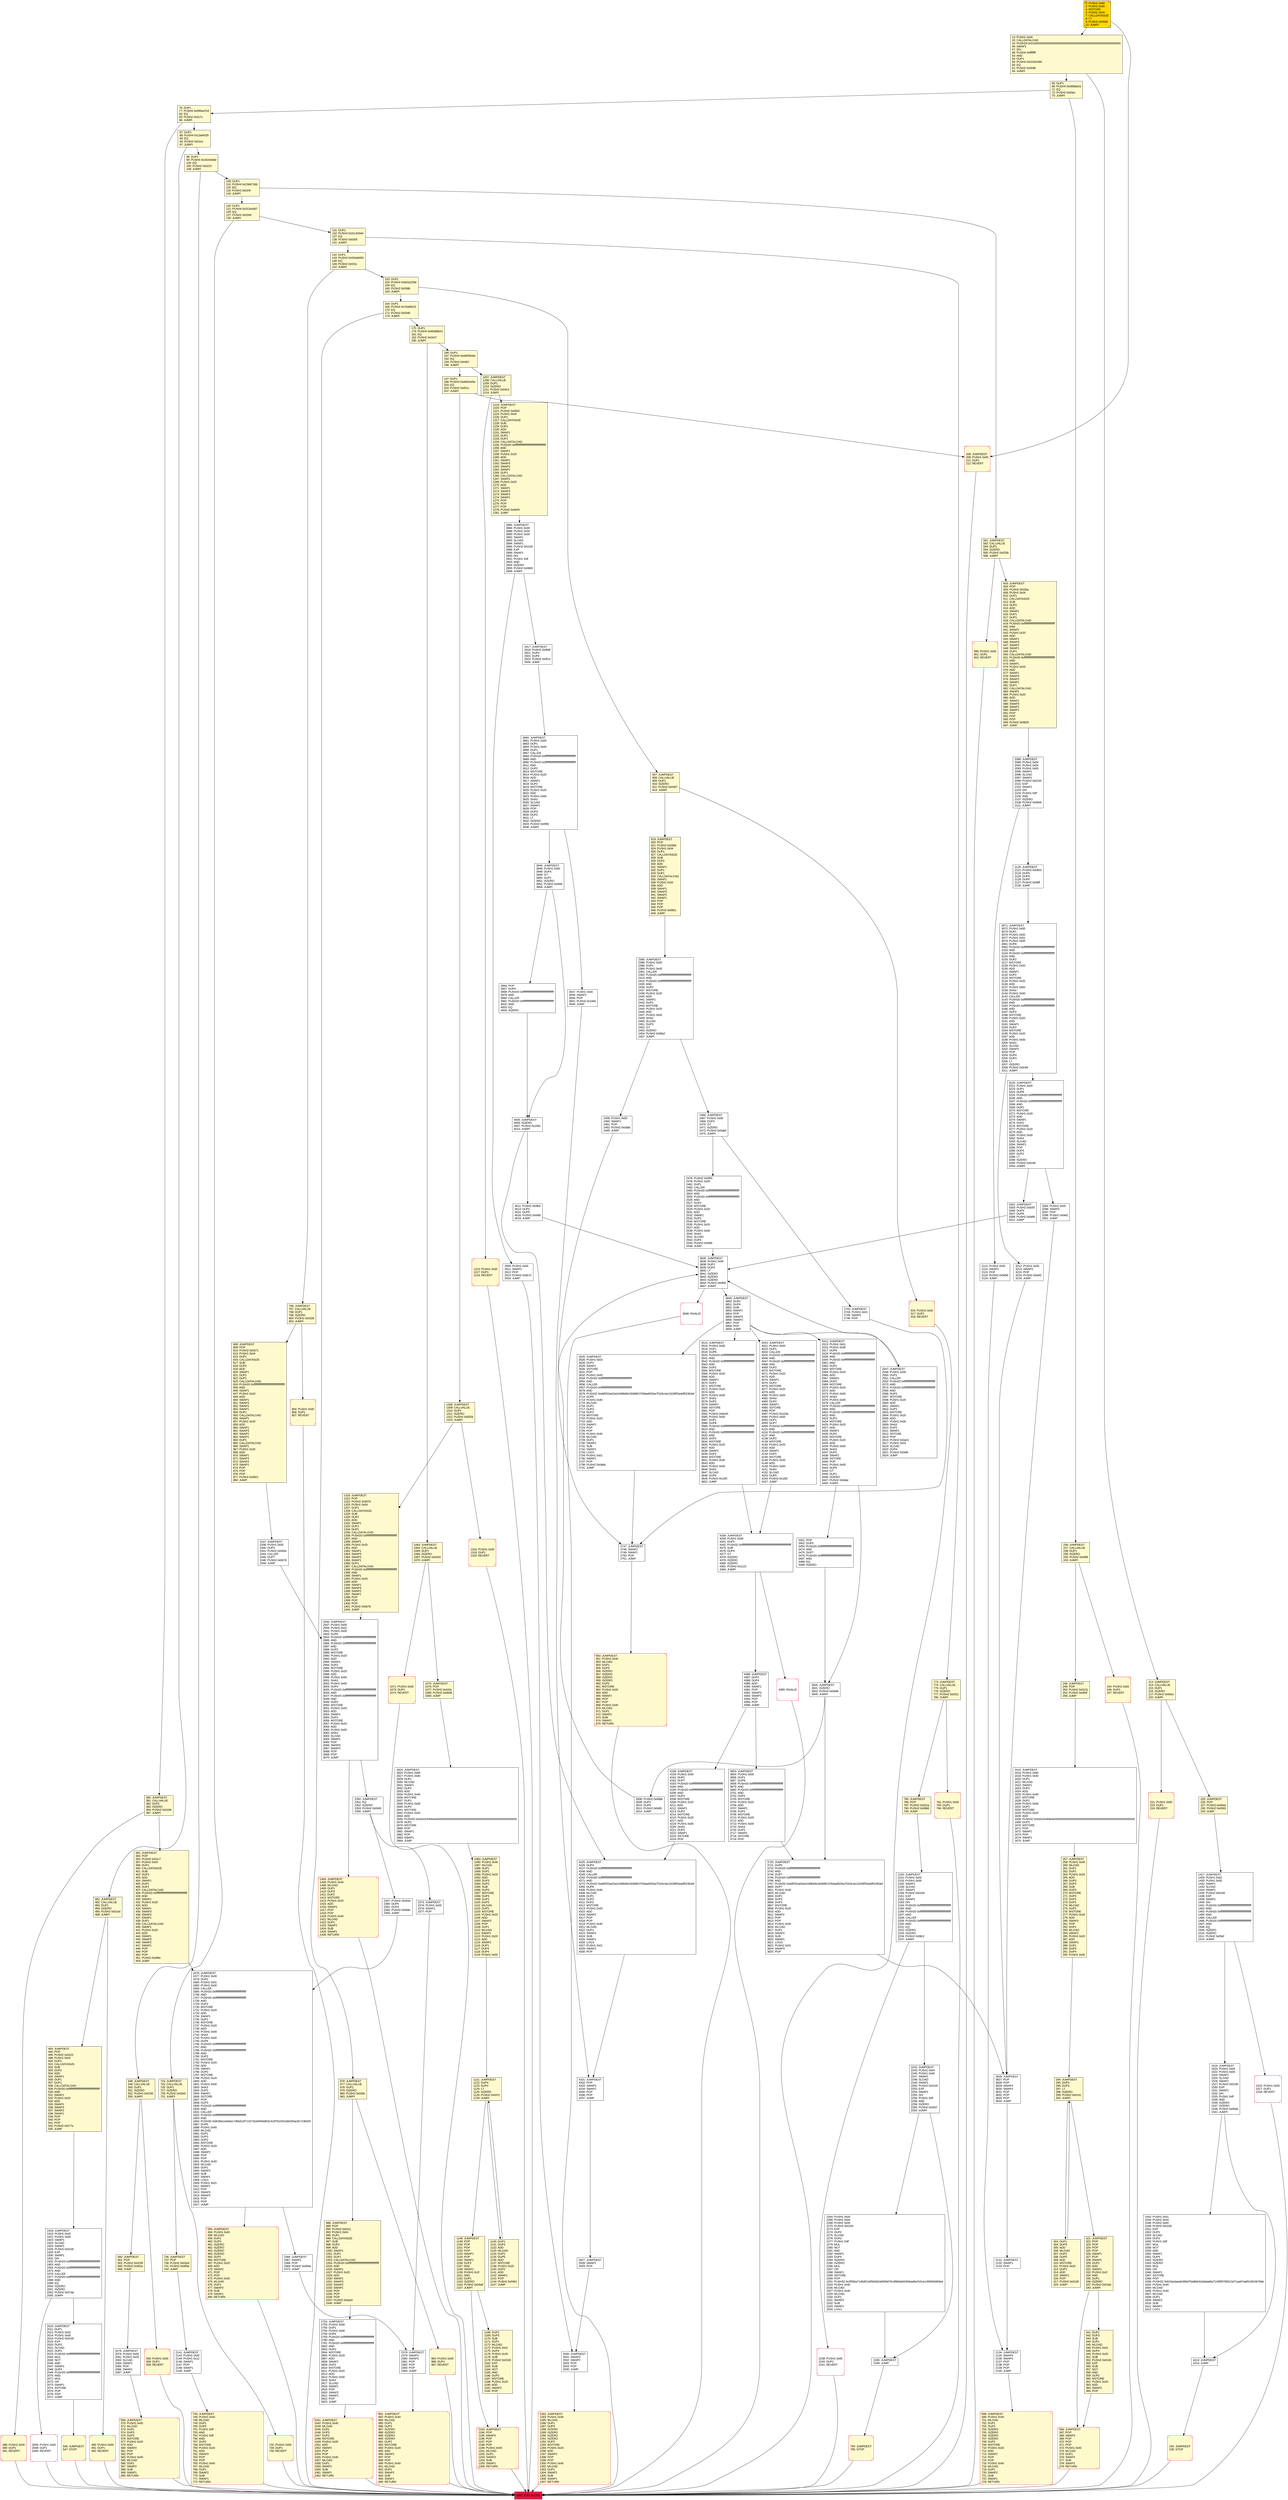digraph G {
bgcolor=transparent rankdir=UD;
node [shape=box style=filled color=black fillcolor=white fontname=arial fontcolor=black];
197 [label="197: DUP1\l198: PUSH4 0xdd62ed3e\l203: EQ\l204: PUSH2 0x051c\l207: JUMPI\l" fillcolor=lemonchiffon ];
2373 [label="2373: JUMPDEST\l2374: PUSH1 0x00\l2376: SWAP1\l2377: POP\l" ];
213 [label="213: JUMPDEST\l214: CALLVALUE\l215: DUP1\l216: ISZERO\l217: PUSH2 0x00e1\l220: JUMPI\l" fillcolor=lemonchiffon ];
1427 [label="1427: JUMPDEST\l1428: PUSH1 0x02\l1430: PUSH1 0x00\l1432: SWAP1\l1433: SLOAD\l1434: SWAP1\l1435: PUSH2 0x0100\l1438: EXP\l1439: SWAP1\l1440: DIV\l1441: PUSH20 0xffffffffffffffffffffffffffffffffffffffff\l1462: AND\l1463: PUSH20 0xffffffffffffffffffffffffffffffffffffffff\l1484: AND\l1485: CALLER\l1486: PUSH20 0xffffffffffffffffffffffffffffffffffffffff\l1507: AND\l1508: EQ\l1509: ISZERO\l1510: ISZERO\l1511: PUSH2 0x05ef\l1514: JUMPI\l" ];
3720 [label="3720: JUMPDEST\l3721: DUP5\l3722: PUSH20 0xffffffffffffffffffffffffffffffffffffffff\l3743: AND\l3744: DUP7\l3745: PUSH20 0xffffffffffffffffffffffffffffffffffffffff\l3766: AND\l3767: PUSH32 0xddf252ad1be2c89b69c2b068fc378daa952ba7f163c4a11628f55a4df523b3ef\l3800: DUP7\l3801: PUSH1 0x40\l3803: MLOAD\l3804: DUP1\l3805: DUP3\l3806: DUP2\l3807: MSTORE\l3808: PUSH1 0x20\l3810: ADD\l3811: SWAP2\l3812: POP\l3813: POP\l3814: PUSH1 0x40\l3816: MLOAD\l3817: DUP1\l3818: SWAP2\l3819: SUB\l3820: SWAP1\l3821: LOG3\l3822: PUSH1 0x01\l3824: SWAP3\l3825: POP\l" ];
142 [label="142: DUP1\l143: PUSH4 0x426a8493\l148: EQ\l149: PUSH2 0x031c\l152: JUMPI\l" fillcolor=lemonchiffon ];
2088 [label="2088: JUMPDEST\l2089: PUSH1 0x00\l2091: PUSH1 0x04\l2093: PUSH1 0x00\l2095: SWAP1\l2096: SLOAD\l2097: SWAP1\l2098: PUSH2 0x0100\l2101: EXP\l2102: SWAP1\l2103: DIV\l2104: PUSH1 0xff\l2106: AND\l2107: ISZERO\l2108: PUSH2 0x0848\l2111: JUMPI\l" ];
2742 [label="2742: JUMPDEST\l2743: PUSH1 0x01\l2745: SWAP1\l2746: POP\l" ];
2547 [label="2547: JUMPDEST\l2548: PUSH1 0x00\l2550: DUP1\l2551: CALLER\l2552: PUSH20 0xffffffffffffffffffffffffffffffffffffffff\l2573: AND\l2574: PUSH20 0xffffffffffffffffffffffffffffffffffffffff\l2595: AND\l2596: DUP2\l2597: MSTORE\l2598: PUSH1 0x20\l2600: ADD\l2601: SWAP1\l2602: DUP2\l2603: MSTORE\l2604: PUSH1 0x20\l2606: ADD\l2607: PUSH1 0x00\l2609: SHA3\l2610: DUP2\l2611: SWAP1\l2612: SSTORE\l2613: POP\l2614: PUSH2 0x0a41\l2617: PUSH1 0x03\l2619: SLOAD\l2620: DUP4\l2621: PUSH2 0x0efb\l2624: JUMP\l" ];
3451 [label="3451: POP\l3452: DUP5\l3453: PUSH20 0xffffffffffffffffffffffffffffffffffffffff\l3474: AND\l3475: DUP7\l3476: PUSH20 0xffffffffffffffffffffffffffffffffffffffff\l3497: AND\l3498: EQ\l3499: ISZERO\l" ];
3937 [label="3937: PUSH1 0x00\l3939: SWAP2\l3940: POP\l3941: PUSH2 0x10eb\l3944: JUMP\l" ];
4011 [label="4011: PUSH2 0x0fb4\l4014: DUP2\l4015: DUP5\l4016: PUSH2 0x0efb\l4019: JUMP\l" ];
3302 [label="3302: JUMPDEST\l3303: PUSH2 0x0cf0\l3306: DUP3\l3307: DUP6\l3308: PUSH2 0x0efb\l3311: JUMP\l" ];
164 [label="164: DUP1\l165: PUSH4 0x70a08231\l170: EQ\l171: PUSH2 0x03d0\l174: JUMPI\l" fillcolor=lemonchiffon ];
3212 [label="3212: PUSH1 0x00\l3214: SWAP3\l3215: POP\l3216: PUSH2 0x0ef2\l3219: JUMP\l" ];
2917 [label="2917: JUMPDEST\l2918: PUSH2 0x0b6f\l2921: DUP4\l2922: DUP4\l2923: PUSH2 0x0f14\l2926: JUMP\l" ];
303 [label="303: DUP1\l304: DUP3\l305: ADD\l306: MLOAD\l307: DUP2\l308: DUP5\l309: ADD\l310: MSTORE\l311: PUSH1 0x20\l313: DUP2\l314: ADD\l315: SWAP1\l316: POP\l317: PUSH2 0x0126\l320: JUMP\l" fillcolor=lemonchiffon ];
186 [label="186: DUP1\l187: PUSH4 0xa9059cbb\l192: EQ\l193: PUSH2 0x04b7\l196: JUMPI\l" fillcolor=lemonchiffon ];
2824 [label="2824: JUMPDEST\l2825: PUSH1 0x60\l2827: PUSH1 0x40\l2829: DUP1\l2830: MLOAD\l2831: SWAP1\l2832: DUP2\l2833: ADD\l2834: PUSH1 0x40\l2836: MSTORE\l2837: DUP1\l2838: PUSH1 0x06\l2840: DUP2\l2841: MSTORE\l2842: PUSH1 0x20\l2844: ADD\l2845: PUSH32 0x4341544f4b4e0000000000000000000000000000000000000000000000000000\l2878: DUP2\l2879: MSTORE\l2880: POP\l2881: SWAP1\l2882: POP\l2883: SWAP1\l2884: JUMP\l" ];
1215 [label="1215: PUSH1 0x00\l1217: DUP1\l1218: REVERT\l" fillcolor=lemonchiffon shape=Msquare color=crimson ];
1308 [label="1308: JUMPDEST\l1309: CALLVALUE\l1310: DUP1\l1311: ISZERO\l1312: PUSH2 0x0528\l1315: JUMPI\l" fillcolor=lemonchiffon ];
560 [label="560: JUMPDEST\l561: POP\l562: PUSH2 0x0239\l565: PUSH2 0x081e\l568: JUMP\l" fillcolor=lemonchiffon ];
2238 [label="2238: PUSH1 0x00\l2240: DUP1\l2241: REVERT\l" shape=Msquare color=crimson ];
548 [label="548: JUMPDEST\l549: CALLVALUE\l550: DUP1\l551: ISZERO\l552: PUSH2 0x0230\l555: JUMPI\l" fillcolor=lemonchiffon ];
388 [label="388: PUSH1 0x00\l390: DUP1\l391: REVERT\l" fillcolor=lemonchiffon shape=Msquare color=crimson ];
2458 [label="2458: PUSH1 0x00\l2460: SWAP1\l2461: POP\l2462: PUSH2 0x0abb\l2465: JUMP\l" ];
2335 [label="2335: JUMPDEST\l2336: JUMP\l" ];
736 [label="736: JUMPDEST\l737: POP\l738: PUSH2 0x02e9\l741: PUSH2 0x085d\l744: JUMP\l" fillcolor=lemonchiffon ];
4397 [label="4397: EXIT BLOCK\l" fillcolor=crimson ];
1121 [label="1121: JUMPDEST\l1122: DUP4\l1123: DUP2\l1124: LT\l1125: ISZERO\l1126: PUSH2 0x047c\l1129: JUMPI\l" fillcolor=lemonchiffon ];
2366 [label="2366: JUMPDEST\l2367: SWAP1\l2368: POP\l2369: PUSH2 0x094a\l2372: JUMP\l" ];
3849 [label="3849: JUMPDEST\l3850: DUP2\l3851: DUP4\l3852: SUB\l3853: SWAP1\l3854: POP\l3855: SWAP3\l3856: SWAP2\l3857: POP\l3858: POP\l3859: JUMP\l" ];
1193 [label="1193: JUMPDEST\l1194: POP\l1195: SWAP3\l1196: POP\l1197: POP\l1198: POP\l1199: PUSH1 0x40\l1201: MLOAD\l1202: DUP1\l1203: SWAP2\l1204: SUB\l1205: SWAP1\l1206: RETURN\l" fillcolor=lemonchiffon shape=Msquare color=crimson ];
915 [label="915: PUSH1 0x00\l917: DUP1\l918: REVERT\l" fillcolor=lemonchiffon shape=Msquare color=crimson ];
2466 [label="2466: JUMPDEST\l2467: PUSH1 0x00\l2469: DUP3\l2470: GT\l2471: ISZERO\l2472: PUSH2 0x0ab6\l2475: JUMPI\l" ];
481 [label="481: JUMPDEST\l482: CALLVALUE\l483: DUP1\l484: ISZERO\l485: PUSH2 0x01ed\l488: JUMPI\l" fillcolor=lemonchiffon ];
392 [label="392: JUMPDEST\l393: POP\l394: PUSH2 0x01c7\l397: PUSH1 0x04\l399: DUP1\l400: CALLDATASIZE\l401: SUB\l402: DUP2\l403: ADD\l404: SWAP1\l405: DUP1\l406: DUP1\l407: CALLDATALOAD\l408: PUSH20 0xffffffffffffffffffffffffffffffffffffffff\l429: AND\l430: SWAP1\l431: PUSH1 0x20\l433: ADD\l434: SWAP1\l435: SWAP3\l436: SWAP2\l437: SWAP1\l438: DUP1\l439: CALLDATALOAD\l440: SWAP1\l441: PUSH1 0x20\l443: ADD\l444: SWAP1\l445: SWAP3\l446: SWAP2\l447: SWAP1\l448: POP\l449: POP\l450: POP\l451: PUSH2 0x068c\l454: JUMP\l" fillcolor=lemonchiffon ];
796 [label="796: JUMPDEST\l797: CALLVALUE\l798: DUP1\l799: ISZERO\l800: PUSH2 0x0328\l803: JUMPI\l" fillcolor=lemonchiffon ];
2150 [label="2150: JUMPDEST\l2151: PUSH1 0x02\l2153: PUSH1 0x00\l2155: SWAP1\l2156: SLOAD\l2157: SWAP1\l2158: PUSH2 0x0100\l2161: EXP\l2162: SWAP1\l2163: DIV\l2164: PUSH20 0xffffffffffffffffffffffffffffffffffffffff\l2185: AND\l2186: PUSH20 0xffffffffffffffffffffffffffffffffffffffff\l2207: AND\l2208: CALLER\l2209: PUSH20 0xffffffffffffffffffffffffffffffffffffffff\l2230: AND\l2231: EQ\l2232: ISZERO\l2233: ISZERO\l2234: PUSH2 0x08c2\l2237: JUMPI\l" ];
785 [label="785: JUMPDEST\l786: POP\l787: PUSH2 0x031a\l790: PUSH2 0x0866\l793: JUMP\l" fillcolor=lemonchiffon ];
1282 [label="1282: JUMPDEST\l1283: PUSH1 0x40\l1285: MLOAD\l1286: DUP1\l1287: DUP3\l1288: ISZERO\l1289: ISZERO\l1290: ISZERO\l1291: ISZERO\l1292: DUP2\l1293: MSTORE\l1294: PUSH1 0x20\l1296: ADD\l1297: SWAP2\l1298: POP\l1299: POP\l1300: PUSH1 0x40\l1302: MLOAD\l1303: DUP1\l1304: SWAP2\l1305: SUB\l1306: SWAP1\l1307: RETURN\l" fillcolor=lemonchiffon shape=Msquare color=crimson ];
1075 [label="1075: JUMPDEST\l1076: POP\l1077: PUSH2 0x043c\l1080: PUSH2 0x0b08\l1083: JUMP\l" fillcolor=lemonchiffon ];
1130 [label="1130: DUP1\l1131: DUP3\l1132: ADD\l1133: MLOAD\l1134: DUP2\l1135: DUP5\l1136: ADD\l1137: MSTORE\l1138: PUSH1 0x20\l1140: DUP2\l1141: ADD\l1142: SWAP1\l1143: POP\l1144: PUSH2 0x0461\l1147: JUMP\l" fillcolor=lemonchiffon ];
1320 [label="1320: JUMPDEST\l1321: POP\l1322: PUSH2 0x057d\l1325: PUSH1 0x04\l1327: DUP1\l1328: CALLDATASIZE\l1329: SUB\l1330: DUP2\l1331: ADD\l1332: SWAP1\l1333: DUP1\l1334: DUP1\l1335: CALLDATALOAD\l1336: PUSH20 0xffffffffffffffffffffffffffffffffffffffff\l1357: AND\l1358: SWAP1\l1359: PUSH1 0x20\l1361: ADD\l1362: SWAP1\l1363: SWAP3\l1364: SWAP2\l1365: SWAP1\l1366: DUP1\l1367: CALLDATALOAD\l1368: PUSH20 0xffffffffffffffffffffffffffffffffffffffff\l1389: AND\l1390: SWAP1\l1391: PUSH1 0x20\l1393: ADD\l1394: SWAP1\l1395: SWAP3\l1396: SWAP2\l1397: SWAP1\l1398: POP\l1399: POP\l1400: POP\l1401: PUSH2 0x0b78\l1404: JUMP\l" fillcolor=lemonchiffon ];
2134 [label="2134: JUMPDEST\l2135: SWAP4\l2136: SWAP3\l2137: POP\l2138: POP\l2139: POP\l2140: JUMP\l" ];
3945 [label="3945: JUMPDEST\l3946: PUSH1 0x00\l3948: DUP4\l3949: GT\l3950: DUP1\l3951: ISZERO\l3952: PUSH2 0x0fa5\l3955: JUMPI\l" ];
4158 [label="4158: JUMPDEST\l4159: PUSH1 0x00\l4161: DUP1\l4162: DUP7\l4163: PUSH20 0xffffffffffffffffffffffffffffffffffffffff\l4184: AND\l4185: PUSH20 0xffffffffffffffffffffffffffffffffffffffff\l4206: AND\l4207: DUP2\l4208: MSTORE\l4209: PUSH1 0x20\l4211: ADD\l4212: SWAP1\l4213: DUP2\l4214: MSTORE\l4215: PUSH1 0x20\l4217: ADD\l4218: PUSH1 0x00\l4220: SHA3\l4221: DUP2\l4222: SWAP1\l4223: SSTORE\l4224: POP\l" ];
489 [label="489: PUSH1 0x00\l491: DUP1\l492: REVERT\l" fillcolor=lemonchiffon shape=Msquare color=crimson ];
2909 [label="2909: PUSH1 0x00\l2911: SWAP1\l2912: POP\l2913: PUSH2 0x0b72\l2916: JUMP\l" ];
1515 [label="1515: PUSH1 0x00\l1517: DUP1\l1518: REVERT\l" shape=Msquare color=crimson ];
2930 [label="2930: JUMPDEST\l2931: SWAP3\l2932: SWAP2\l2933: POP\l2934: POP\l2935: JUMP\l" ];
881 [label="881: JUMPDEST\l882: PUSH1 0x40\l884: MLOAD\l885: DUP1\l886: DUP3\l887: ISZERO\l888: ISZERO\l889: ISZERO\l890: ISZERO\l891: DUP2\l892: MSTORE\l893: PUSH1 0x20\l895: ADD\l896: SWAP2\l897: POP\l898: POP\l899: PUSH1 0x40\l901: MLOAD\l902: DUP1\l903: SWAP2\l904: SUB\l905: SWAP1\l906: RETURN\l" fillcolor=lemonchiffon shape=Msquare color=crimson ];
4386 [label="4386: JUMPDEST\l4387: DUP2\l4388: DUP4\l4389: ADD\l4390: SWAP1\l4391: POP\l4392: SWAP3\l4393: SWAP2\l4394: POP\l4395: POP\l4396: JUMP\l" ];
1148 [label="1148: JUMPDEST\l1149: POP\l1150: POP\l1151: POP\l1152: POP\l1153: SWAP1\l1154: POP\l1155: SWAP1\l1156: DUP2\l1157: ADD\l1158: SWAP1\l1159: PUSH1 0x1f\l1161: AND\l1162: DUP1\l1163: ISZERO\l1164: PUSH2 0x04a9\l1167: JUMPI\l" fillcolor=lemonchiffon ];
2752 [label="2752: JUMPDEST\l2753: PUSH1 0x00\l2755: DUP1\l2756: PUSH1 0x00\l2758: DUP4\l2759: PUSH20 0xffffffffffffffffffffffffffffffffffffffff\l2780: AND\l2781: PUSH20 0xffffffffffffffffffffffffffffffffffffffff\l2802: AND\l2803: DUP2\l2804: MSTORE\l2805: PUSH1 0x20\l2807: ADD\l2808: SWAP1\l2809: DUP2\l2810: MSTORE\l2811: PUSH1 0x20\l2813: ADD\l2814: PUSH1 0x00\l2816: SHA3\l2817: SLOAD\l2818: SWAP1\l2819: POP\l2820: SWAP2\l2821: SWAP1\l2822: POP\l2823: JUMP\l" ];
244 [label="244: PUSH1 0x00\l246: DUP1\l247: REVERT\l" fillcolor=lemonchiffon shape=Msquare color=crimson ];
2378 [label="2378: JUMPDEST\l2379: SWAP4\l2380: SWAP3\l2381: POP\l2382: POP\l2383: POP\l2384: JUMP\l" ];
1615 [label="1615: JUMPDEST\l1616: PUSH1 0x60\l1618: PUSH1 0x40\l1620: DUP1\l1621: MLOAD\l1622: SWAP1\l1623: DUP2\l1624: ADD\l1625: PUSH1 0x40\l1627: MSTORE\l1628: DUP1\l1629: PUSH1 0x06\l1631: DUP2\l1632: MSTORE\l1633: PUSH1 0x20\l1635: ADD\l1636: PUSH32 0x4341544f4b4e0000000000000000000000000000000000000000000000000000\l1669: DUP2\l1670: MSTORE\l1671: POP\l1672: SWAP1\l1673: POP\l1674: SWAP1\l1675: JUMP\l" ];
808 [label="808: JUMPDEST\l809: POP\l810: PUSH2 0x0371\l813: PUSH1 0x04\l815: DUP1\l816: CALLDATASIZE\l817: SUB\l818: DUP2\l819: ADD\l820: SWAP1\l821: DUP1\l822: DUP1\l823: CALLDATALOAD\l824: PUSH20 0xffffffffffffffffffffffffffffffffffffffff\l845: AND\l846: SWAP1\l847: PUSH1 0x20\l849: ADD\l850: SWAP1\l851: SWAP3\l852: SWAP2\l853: SWAP1\l854: DUP1\l855: CALLDATALOAD\l856: SWAP1\l857: PUSH1 0x20\l859: ADD\l860: SWAP1\l861: SWAP3\l862: SWAP2\l863: SWAP1\l864: DUP1\l865: CALLDATALOAD\l866: SWAP1\l867: PUSH1 0x20\l869: ADD\l870: SWAP1\l871: SWAP3\l872: SWAP2\l873: SWAP1\l874: POP\l875: POP\l876: POP\l877: PUSH2 0x0921\l880: JUMP\l" fillcolor=lemonchiffon ];
745 [label="745: JUMPDEST\l746: PUSH1 0x40\l748: MLOAD\l749: DUP1\l750: DUP3\l751: PUSH1 0xff\l753: AND\l754: PUSH1 0xff\l756: AND\l757: DUP2\l758: MSTORE\l759: PUSH1 0x20\l761: ADD\l762: SWAP2\l763: POP\l764: POP\l765: PUSH1 0x40\l767: MLOAD\l768: DUP1\l769: SWAP2\l770: SUB\l771: SWAP1\l772: RETURN\l" fillcolor=lemonchiffon shape=Msquare color=crimson ];
3294 [label="3294: PUSH1 0x00\l3296: SWAP3\l3297: POP\l3298: PUSH2 0x0ef2\l3301: JUMP\l" ];
76 [label="76: DUP1\l77: PUSH4 0x095ea7b3\l82: EQ\l83: PUSH2 0x017c\l86: JUMPI\l" fillcolor=lemonchiffon ];
724 [label="724: JUMPDEST\l725: CALLVALUE\l726: DUP1\l727: ISZERO\l728: PUSH2 0x02e0\l731: JUMPI\l" fillcolor=lemonchiffon ];
341 [label="341: DUP1\l342: DUP3\l343: SUB\l344: DUP1\l345: MLOAD\l346: PUSH1 0x01\l348: DUP4\l349: PUSH1 0x20\l351: SUB\l352: PUSH2 0x0100\l355: EXP\l356: SUB\l357: NOT\l358: AND\l359: DUP2\l360: MSTORE\l361: PUSH1 0x20\l363: ADD\l364: SWAP2\l365: POP\l" fillcolor=lemonchiffon ];
0 [label="0: PUSH1 0x80\l2: PUSH1 0x40\l4: MSTORE\l5: PUSH1 0x04\l7: CALLDATASIZE\l8: LT\l9: PUSH2 0x00d0\l12: JUMPI\l" fillcolor=lemonchiffon shape=Msquare fillcolor=gold ];
65 [label="65: DUP1\l66: PUSH4 0x06fdde03\l71: EQ\l72: PUSH2 0x00ec\l75: JUMPI\l" fillcolor=lemonchiffon ];
321 [label="321: JUMPDEST\l322: POP\l323: POP\l324: POP\l325: POP\l326: SWAP1\l327: POP\l328: SWAP1\l329: DUP2\l330: ADD\l331: SWAP1\l332: PUSH1 0x1f\l334: AND\l335: DUP1\l336: ISZERO\l337: PUSH2 0x016e\l340: JUMPI\l" fillcolor=lemonchiffon ];
2264 [label="2264: PUSH1 0x00\l2266: PUSH1 0x04\l2268: PUSH1 0x00\l2270: PUSH2 0x0100\l2273: EXP\l2274: DUP2\l2275: SLOAD\l2276: DUP2\l2277: PUSH1 0xff\l2279: MUL\l2280: NOT\l2281: AND\l2282: SWAP1\l2283: DUP4\l2284: ISZERO\l2285: ISZERO\l2286: MUL\l2287: OR\l2288: SWAP1\l2289: SSTORE\l2290: POP\l2291: PUSH32 0x2f05ba71d0df11bf5fa562a6569d70c4f80da84284badbe015ce1456063d0ded\l2324: PUSH1 0x40\l2326: MLOAD\l2327: PUSH1 0x40\l2329: MLOAD\l2330: DUP1\l2331: SWAP2\l2332: SUB\l2333: SWAP1\l2334: LOG1\l" ];
248 [label="248: JUMPDEST\l249: POP\l250: PUSH2 0x0101\l253: PUSH2 0x064f\l256: JUMP\l" fillcolor=lemonchiffon ];
3071 [label="3071: JUMPDEST\l3072: PUSH1 0x00\l3074: DUP1\l3075: PUSH1 0x00\l3077: PUSH1 0x01\l3079: PUSH1 0x00\l3081: DUP8\l3082: PUSH20 0xffffffffffffffffffffffffffffffffffffffff\l3103: AND\l3104: PUSH20 0xffffffffffffffffffffffffffffffffffffffff\l3125: AND\l3126: DUP2\l3127: MSTORE\l3128: PUSH1 0x20\l3130: ADD\l3131: SWAP1\l3132: DUP2\l3133: MSTORE\l3134: PUSH1 0x20\l3136: ADD\l3137: PUSH1 0x00\l3139: SHA3\l3140: PUSH1 0x00\l3142: CALLER\l3143: PUSH20 0xffffffffffffffffffffffffffffffffffffffff\l3164: AND\l3165: PUSH20 0xffffffffffffffffffffffffffffffffffffffff\l3186: AND\l3187: DUP2\l3188: MSTORE\l3189: PUSH1 0x20\l3191: ADD\l3192: SWAP1\l3193: DUP2\l3194: MSTORE\l3195: PUSH1 0x20\l3197: ADD\l3198: PUSH1 0x00\l3200: SHA3\l3201: SLOAD\l3202: SWAP2\l3203: POP\l3204: DUP4\l3205: DUP3\l3206: LT\l3207: ISZERO\l3208: PUSH2 0x0c94\l3211: JUMPI\l" ];
2006 [label="2006: PUSH1 0x00\l2008: DUP1\l2009: REVERT\l" shape=Msquare color=crimson ];
131 [label="131: DUP1\l132: PUSH4 0x31c420d4\l137: EQ\l138: PUSH2 0x0305\l141: JUMPI\l" fillcolor=lemonchiffon ];
984 [label="984: PUSH1 0x00\l986: DUP1\l987: REVERT\l" fillcolor=lemonchiffon shape=Msquare color=crimson ];
1613 [label="1613: JUMPDEST\l1614: JUMP\l" ];
2476 [label="2476: PUSH2 0x09f3\l2479: PUSH1 0x00\l2481: DUP1\l2482: CALLER\l2483: PUSH20 0xffffffffffffffffffffffffffffffffffffffff\l2504: AND\l2505: PUSH20 0xffffffffffffffffffffffffffffffffffffffff\l2526: AND\l2527: DUP2\l2528: MSTORE\l2529: PUSH1 0x20\l2531: ADD\l2532: SWAP1\l2533: DUP2\l2534: MSTORE\l2535: PUSH1 0x20\l2537: ADD\l2538: PUSH1 0x00\l2540: SHA3\l2541: SLOAD\l2542: DUP4\l2543: PUSH2 0x0efb\l2546: JUMP\l" ];
2078 [label="2078: JUMPDEST\l2079: PUSH1 0x00\l2081: PUSH1 0x03\l2083: SLOAD\l2084: SWAP1\l2085: POP\l2086: SWAP1\l2087: JUMP\l" ];
221 [label="221: PUSH1 0x00\l223: DUP1\l224: REVERT\l" fillcolor=lemonchiffon shape=Msquare color=crimson ];
732 [label="732: PUSH1 0x00\l734: DUP1\l735: REVERT\l" fillcolor=lemonchiffon shape=Msquare color=crimson ];
234 [label="234: JUMPDEST\l235: STOP\l" fillcolor=lemonchiffon shape=Msquare color=crimson ];
120 [label="120: DUP1\l121: PUSH4 0x313ce567\l126: EQ\l127: PUSH2 0x02d4\l130: JUMPI\l" fillcolor=lemonchiffon ];
804 [label="804: PUSH1 0x00\l806: DUP1\l807: REVERT\l" fillcolor=lemonchiffon shape=Msquare color=crimson ];
1316 [label="1316: PUSH1 0x00\l1318: DUP1\l1319: REVERT\l" fillcolor=lemonchiffon shape=Msquare color=crimson ];
698 [label="698: JUMPDEST\l699: PUSH1 0x40\l701: MLOAD\l702: DUP1\l703: DUP3\l704: ISZERO\l705: ISZERO\l706: ISZERO\l707: ISZERO\l708: DUP2\l709: MSTORE\l710: PUSH1 0x20\l712: ADD\l713: SWAP2\l714: POP\l715: POP\l716: PUSH1 0x40\l718: MLOAD\l719: DUP1\l720: SWAP2\l721: SUB\l722: SWAP1\l723: RETURN\l" fillcolor=lemonchiffon shape=Msquare color=crimson ];
153 [label="153: DUP1\l154: PUSH4 0x6d1b229d\l159: EQ\l160: PUSH2 0x038b\l163: JUMPI\l" fillcolor=lemonchiffon ];
569 [label="569: JUMPDEST\l570: PUSH1 0x40\l572: MLOAD\l573: DUP1\l574: DUP3\l575: DUP2\l576: MSTORE\l577: PUSH1 0x20\l579: ADD\l580: SWAP2\l581: POP\l582: POP\l583: PUSH1 0x40\l585: MLOAD\l586: DUP1\l587: SWAP2\l588: SUB\l589: SWAP1\l590: RETURN\l" fillcolor=lemonchiffon shape=Msquare color=crimson ];
950 [label="950: JUMPDEST\l951: PUSH1 0x40\l953: MLOAD\l954: DUP1\l955: DUP3\l956: ISZERO\l957: ISZERO\l958: ISZERO\l959: ISZERO\l960: DUP2\l961: MSTORE\l962: PUSH1 0x20\l964: ADD\l965: SWAP2\l966: POP\l967: POP\l968: PUSH1 0x40\l970: MLOAD\l971: DUP1\l972: SWAP2\l973: SUB\l974: SWAP1\l975: RETURN\l" fillcolor=lemonchiffon shape=Msquare color=crimson ];
1084 [label="1084: JUMPDEST\l1085: PUSH1 0x40\l1087: MLOAD\l1088: DUP1\l1089: DUP1\l1090: PUSH1 0x20\l1092: ADD\l1093: DUP3\l1094: DUP2\l1095: SUB\l1096: DUP3\l1097: MSTORE\l1098: DUP4\l1099: DUP2\l1100: DUP2\l1101: MLOAD\l1102: DUP2\l1103: MSTORE\l1104: PUSH1 0x20\l1106: ADD\l1107: SWAP2\l1108: POP\l1109: DUP1\l1110: MLOAD\l1111: SWAP1\l1112: PUSH1 0x20\l1114: ADD\l1115: SWAP1\l1116: DUP1\l1117: DUP4\l1118: DUP4\l1119: PUSH1 0x00\l" fillcolor=lemonchiffon ];
556 [label="556: PUSH1 0x00\l558: DUP1\l559: REVERT\l" fillcolor=lemonchiffon shape=Msquare color=crimson ];
794 [label="794: JUMPDEST\l795: STOP\l" fillcolor=lemonchiffon shape=Msquare color=crimson ];
1071 [label="1071: PUSH1 0x00\l1073: DUP1\l1074: REVERT\l" fillcolor=lemonchiffon shape=Msquare color=crimson ];
2337 [label="2337: JUMPDEST\l2338: PUSH1 0x00\l2340: DUP3\l2341: PUSH2 0x092e\l2344: CALLER\l2345: DUP7\l2346: PUSH2 0x0b78\l2349: JUMP\l" ];
2885 [label="2885: JUMPDEST\l2886: PUSH1 0x00\l2888: PUSH1 0x04\l2890: PUSH1 0x00\l2892: SWAP1\l2893: SLOAD\l2894: SWAP1\l2895: PUSH2 0x0100\l2898: EXP\l2899: SWAP1\l2900: DIV\l2901: PUSH1 0xff\l2903: AND\l2904: ISZERO\l2905: PUSH2 0x0b65\l2908: JUMPI\l" ];
1207 [label="1207: JUMPDEST\l1208: CALLVALUE\l1209: DUP1\l1210: ISZERO\l1211: PUSH2 0x04c3\l1214: JUMPI\l" fillcolor=lemonchiffon ];
236 [label="236: JUMPDEST\l237: CALLVALUE\l238: DUP1\l239: ISZERO\l240: PUSH2 0x00f8\l243: JUMPI\l" fillcolor=lemonchiffon ];
109 [label="109: DUP1\l110: PUSH4 0x23b872dd\l115: EQ\l116: PUSH2 0x024f\l119: JUMPI\l" fillcolor=lemonchiffon ];
2242 [label="2242: JUMPDEST\l2243: PUSH1 0x04\l2245: PUSH1 0x00\l2247: SWAP1\l2248: SLOAD\l2249: SWAP1\l2250: PUSH2 0x0100\l2253: EXP\l2254: SWAP1\l2255: DIV\l2256: PUSH1 0xff\l2258: AND\l2259: ISZERO\l2260: PUSH2 0x091f\l2263: JUMPI\l" ];
773 [label="773: JUMPDEST\l774: CALLVALUE\l775: DUP1\l776: ISZERO\l777: PUSH2 0x0311\l780: JUMPI\l" fillcolor=lemonchiffon ];
907 [label="907: JUMPDEST\l908: CALLVALUE\l909: DUP1\l910: ISZERO\l911: PUSH2 0x0397\l914: JUMPI\l" fillcolor=lemonchiffon ];
988 [label="988: JUMPDEST\l989: POP\l990: PUSH2 0x0411\l993: PUSH1 0x04\l995: DUP1\l996: CALLDATASIZE\l997: SUB\l998: DUP2\l999: ADD\l1000: SWAP1\l1001: DUP1\l1002: DUP1\l1003: CALLDATALOAD\l1004: PUSH20 0xffffffffffffffffffffffffffffffffffffffff\l1025: AND\l1026: SWAP1\l1027: PUSH1 0x20\l1029: ADD\l1030: SWAP1\l1031: SWAP3\l1032: SWAP2\l1033: SWAP1\l1034: POP\l1035: POP\l1036: POP\l1037: PUSH2 0x0ac0\l1040: JUMP\l" fillcolor=lemonchiffon ];
1168 [label="1168: DUP1\l1169: DUP3\l1170: SUB\l1171: DUP1\l1172: MLOAD\l1173: PUSH1 0x01\l1175: DUP4\l1176: PUSH1 0x20\l1178: SUB\l1179: PUSH2 0x0100\l1182: EXP\l1183: SUB\l1184: NOT\l1185: AND\l1186: DUP2\l1187: MSTORE\l1188: PUSH1 0x20\l1190: ADD\l1191: SWAP2\l1192: POP\l" fillcolor=lemonchiffon ];
2131 [label="2131: JUMPDEST\l2132: SWAP1\l2133: POP\l" ];
2141 [label="2141: JUMPDEST\l2142: PUSH1 0x00\l2144: PUSH1 0x12\l2146: SWAP1\l2147: POP\l2148: SWAP1\l2149: JUMP\l" ];
4385 [label="4385: INVALID\l" shape=Msquare color=crimson ];
2010 [label="2010: JUMPDEST\l2011: DUP1\l2012: PUSH1 0x02\l2014: PUSH1 0x00\l2016: PUSH2 0x0100\l2019: EXP\l2020: DUP2\l2021: SLOAD\l2022: DUP2\l2023: PUSH20 0xffffffffffffffffffffffffffffffffffffffff\l2044: MUL\l2045: NOT\l2046: AND\l2047: SWAP1\l2048: DUP4\l2049: PUSH20 0xffffffffffffffffffffffffffffffffffffffff\l2070: AND\l2071: MUL\l2072: OR\l2073: SWAP1\l2074: SSTORE\l2075: POP\l2076: POP\l2077: JUMP\l" ];
3500 [label="3500: JUMPDEST\l3501: ISZERO\l3502: PUSH2 0x0e88\l3505: JUMPI\l" ];
1918 [label="1918: JUMPDEST\l1919: PUSH1 0x02\l1921: PUSH1 0x00\l1923: SWAP1\l1924: SLOAD\l1925: SWAP1\l1926: PUSH2 0x0100\l1929: EXP\l1930: SWAP1\l1931: DIV\l1932: PUSH20 0xffffffffffffffffffffffffffffffffffffffff\l1953: AND\l1954: PUSH20 0xffffffffffffffffffffffffffffffffffffffff\l1975: AND\l1976: CALLER\l1977: PUSH20 0xffffffffffffffffffffffffffffffffffffffff\l1998: AND\l1999: EQ\l2000: ISZERO\l2001: ISZERO\l2002: PUSH2 0x07da\l2005: JUMPI\l" ];
2927 [label="2927: JUMPDEST\l2928: SWAP1\l2929: POP\l" ];
603 [label="603: JUMPDEST\l604: POP\l605: PUSH2 0x02ba\l608: PUSH1 0x04\l610: DUP1\l611: CALLDATASIZE\l612: SUB\l613: DUP2\l614: ADD\l615: SWAP1\l616: DUP1\l617: DUP1\l618: CALLDATALOAD\l619: PUSH20 0xffffffffffffffffffffffffffffffffffffffff\l640: AND\l641: SWAP1\l642: PUSH1 0x20\l644: ADD\l645: SWAP1\l646: SWAP3\l647: SWAP2\l648: SWAP1\l649: DUP1\l650: CALLDATALOAD\l651: PUSH20 0xffffffffffffffffffffffffffffffffffffffff\l672: AND\l673: SWAP1\l674: PUSH1 0x20\l676: ADD\l677: SWAP1\l678: SWAP3\l679: SWAP2\l680: SWAP1\l681: DUP1\l682: CALLDATALOAD\l683: SWAP1\l684: PUSH1 0x20\l686: ADD\l687: SWAP1\l688: SWAP3\l689: SWAP2\l690: SWAP1\l691: POP\l692: POP\l693: POP\l694: PUSH2 0x0828\l697: JUMP\l" fillcolor=lemonchiffon ];
1041 [label="1041: JUMPDEST\l1042: PUSH1 0x40\l1044: MLOAD\l1045: DUP1\l1046: DUP3\l1047: DUP2\l1048: MSTORE\l1049: PUSH1 0x20\l1051: ADD\l1052: SWAP2\l1053: POP\l1054: POP\l1055: PUSH1 0x40\l1057: MLOAD\l1058: DUP1\l1059: SWAP2\l1060: SUB\l1061: SWAP1\l1062: RETURN\l" fillcolor=lemonchiffon shape=Msquare color=crimson ];
294 [label="294: JUMPDEST\l295: DUP4\l296: DUP2\l297: LT\l298: ISZERO\l299: PUSH2 0x0141\l302: JUMPI\l" fillcolor=lemonchiffon ];
13 [label="13: PUSH1 0x00\l15: CALLDATALOAD\l16: PUSH29 0x0100000000000000000000000000000000000000000000000000000000\l46: SWAP1\l47: DIV\l48: PUSH4 0xffffffff\l53: AND\l54: DUP1\l55: PUSH4 0x01502460\l60: EQ\l61: PUSH2 0x00d5\l64: JUMPI\l" fillcolor=lemonchiffon ];
4225 [label="4225: JUMPDEST\l4226: DUP4\l4227: PUSH20 0xffffffffffffffffffffffffffffffffffffffff\l4248: AND\l4249: CALLER\l4250: PUSH20 0xffffffffffffffffffffffffffffffffffffffff\l4271: AND\l4272: PUSH32 0xddf252ad1be2c89b69c2b068fc378daa952ba7f163c4a11628f55a4df523b3ef\l4305: DUP6\l4306: PUSH1 0x40\l4308: MLOAD\l4309: DUP1\l4310: DUP3\l4311: DUP2\l4312: MSTORE\l4313: PUSH1 0x20\l4315: ADD\l4316: SWAP2\l4317: POP\l4318: POP\l4319: PUSH1 0x40\l4321: MLOAD\l4322: DUP1\l4323: SWAP2\l4324: SUB\l4325: SWAP1\l4326: LOG3\l4327: PUSH1 0x01\l4329: SWAP2\l4330: POP\l" ];
781 [label="781: PUSH1 0x00\l783: DUP1\l784: REVERT\l" fillcolor=lemonchiffon shape=Msquare color=crimson ];
493 [label="493: JUMPDEST\l494: POP\l495: PUSH2 0x0222\l498: PUSH1 0x04\l500: DUP1\l501: CALLDATASIZE\l502: SUB\l503: DUP2\l504: ADD\l505: SWAP1\l506: DUP1\l507: DUP1\l508: CALLDATALOAD\l509: PUSH20 0xffffffffffffffffffffffffffffffffffffffff\l530: AND\l531: SWAP1\l532: PUSH1 0x20\l534: ADD\l535: SWAP1\l536: SWAP3\l537: SWAP2\l538: SWAP1\l539: POP\l540: POP\l541: POP\l542: PUSH2 0x077e\l545: JUMP\l" fillcolor=lemonchiffon ];
591 [label="591: JUMPDEST\l592: CALLVALUE\l593: DUP1\l594: ISZERO\l595: PUSH2 0x025b\l598: JUMPI\l" fillcolor=lemonchiffon ];
257 [label="257: JUMPDEST\l258: PUSH1 0x40\l260: MLOAD\l261: DUP1\l262: DUP1\l263: PUSH1 0x20\l265: ADD\l266: DUP3\l267: DUP2\l268: SUB\l269: DUP3\l270: MSTORE\l271: DUP4\l272: DUP2\l273: DUP2\l274: MLOAD\l275: DUP2\l276: MSTORE\l277: PUSH1 0x20\l279: ADD\l280: SWAP2\l281: POP\l282: DUP1\l283: MLOAD\l284: SWAP1\l285: PUSH1 0x20\l287: ADD\l288: SWAP1\l289: DUP1\l290: DUP4\l291: DUP4\l292: PUSH1 0x00\l" fillcolor=lemonchiffon ];
546 [label="546: JUMPDEST\l547: STOP\l" fillcolor=lemonchiffon shape=Msquare color=crimson ];
3848 [label="3848: INVALID\l" shape=Msquare color=crimson ];
3515 [label="3515: JUMPDEST\l3516: PUSH1 0x00\l3518: DUP1\l3519: DUP9\l3520: PUSH20 0xffffffffffffffffffffffffffffffffffffffff\l3541: AND\l3542: PUSH20 0xffffffffffffffffffffffffffffffffffffffff\l3563: AND\l3564: DUP2\l3565: MSTORE\l3566: PUSH1 0x20\l3568: ADD\l3569: SWAP1\l3570: DUP2\l3571: MSTORE\l3572: PUSH1 0x20\l3574: ADD\l3575: PUSH1 0x00\l3577: SHA3\l3578: DUP2\l3579: SWAP1\l3580: SSTORE\l3581: POP\l3582: PUSH2 0x0e45\l3585: PUSH1 0x00\l3587: DUP1\l3588: DUP8\l3589: PUSH20 0xffffffffffffffffffffffffffffffffffffffff\l3610: AND\l3611: PUSH20 0xffffffffffffffffffffffffffffffffffffffff\l3632: AND\l3633: DUP2\l3634: MSTORE\l3635: PUSH1 0x20\l3637: ADD\l3638: SWAP1\l3639: DUP2\l3640: MSTORE\l3641: PUSH1 0x20\l3643: ADD\l3644: PUSH1 0x00\l3646: SHA3\l3647: SLOAD\l3648: DUP6\l3649: PUSH2 0x10f2\l3652: JUMP\l" ];
4020 [label="4020: JUMPDEST\l4021: PUSH1 0x00\l4023: DUP1\l4024: CALLER\l4025: PUSH20 0xffffffffffffffffffffffffffffffffffffffff\l4046: AND\l4047: PUSH20 0xffffffffffffffffffffffffffffffffffffffff\l4068: AND\l4069: DUP2\l4070: MSTORE\l4071: PUSH1 0x20\l4073: ADD\l4074: SWAP1\l4075: DUP2\l4076: MSTORE\l4077: PUSH1 0x20\l4079: ADD\l4080: PUSH1 0x00\l4082: SHA3\l4083: DUP2\l4084: SWAP1\l4085: SSTORE\l4086: POP\l4087: PUSH2 0x103e\l4090: PUSH1 0x00\l4092: DUP1\l4093: DUP7\l4094: PUSH20 0xffffffffffffffffffffffffffffffffffffffff\l4115: AND\l4116: PUSH20 0xffffffffffffffffffffffffffffffffffffffff\l4137: AND\l4138: DUP2\l4139: MSTORE\l4140: PUSH1 0x20\l4142: ADD\l4143: SWAP1\l4144: DUP2\l4145: MSTORE\l4146: PUSH1 0x20\l4148: ADD\l4149: PUSH1 0x00\l4151: SHA3\l4152: SLOAD\l4153: DUP5\l4154: PUSH2 0x10f2\l4157: JUMP\l" ];
3506 [label="3506: PUSH2 0x0dbb\l3509: DUP2\l3510: DUP6\l3511: PUSH2 0x0efb\l3514: JUMP\l" ];
3826 [label="3826: JUMPDEST\l3827: POP\l3828: POP\l3829: SWAP4\l3830: SWAP3\l3831: POP\l3832: POP\l3833: POP\l3834: JUMP\l" ];
2357 [label="2357: PUSH2 0x093e\l2360: DUP5\l2361: DUP4\l2362: PUSH2 0x068c\l2365: JUMP\l" ];
3653 [label="3653: JUMPDEST\l3654: PUSH1 0x00\l3656: DUP1\l3657: DUP8\l3658: PUSH20 0xffffffffffffffffffffffffffffffffffffffff\l3679: AND\l3680: PUSH20 0xffffffffffffffffffffffffffffffffffffffff\l3701: AND\l3702: DUP2\l3703: MSTORE\l3704: PUSH1 0x20\l3706: ADD\l3707: SWAP1\l3708: DUP2\l3709: MSTORE\l3710: PUSH1 0x20\l3712: ADD\l3713: PUSH1 0x00\l3715: SHA3\l3716: DUP2\l3717: SWAP1\l3718: SSTORE\l3719: POP\l" ];
1519 [label="1519: JUMPDEST\l1520: PUSH1 0x04\l1522: PUSH1 0x00\l1524: SWAP1\l1525: SLOAD\l1526: SWAP1\l1527: PUSH2 0x0100\l1530: EXP\l1531: SWAP1\l1532: DIV\l1533: PUSH1 0xff\l1535: AND\l1536: ISZERO\l1537: ISZERO\l1538: PUSH2 0x064d\l1541: JUMPI\l" ];
98 [label="98: DUP1\l99: PUSH4 0x18160ddd\l104: EQ\l105: PUSH2 0x0224\l108: JUMPI\l" fillcolor=lemonchiffon ];
3860 [label="3860: JUMPDEST\l3861: PUSH1 0x00\l3863: DUP1\l3864: PUSH1 0x00\l3866: DUP1\l3867: CALLER\l3868: PUSH20 0xffffffffffffffffffffffffffffffffffffffff\l3889: AND\l3890: PUSH20 0xffffffffffffffffffffffffffffffffffffffff\l3911: AND\l3912: DUP2\l3913: MSTORE\l3914: PUSH1 0x20\l3916: ADD\l3917: SWAP1\l3918: DUP2\l3919: MSTORE\l3920: PUSH1 0x20\l3922: ADD\l3923: PUSH1 0x00\l3925: SHA3\l3926: SLOAD\l3927: SWAP1\l3928: POP\l3929: DUP3\l3930: DUP2\l3931: LT\l3932: ISZERO\l3933: PUSH2 0x0f69\l3936: JUMPI\l" ];
4331 [label="4331: JUMPDEST\l4332: POP\l4333: SWAP3\l4334: SWAP2\l4335: POP\l4336: POP\l4337: JUMP\l" ];
1405 [label="1405: JUMPDEST\l1406: PUSH1 0x40\l1408: MLOAD\l1409: DUP1\l1410: DUP3\l1411: DUP2\l1412: MSTORE\l1413: PUSH1 0x20\l1415: ADD\l1416: SWAP2\l1417: POP\l1418: POP\l1419: PUSH1 0x40\l1421: MLOAD\l1422: DUP1\l1423: SWAP2\l1424: SUB\l1425: SWAP1\l1426: RETURN\l" fillcolor=lemonchiffon shape=Msquare color=crimson ];
1063 [label="1063: JUMPDEST\l1064: CALLVALUE\l1065: DUP1\l1066: ISZERO\l1067: PUSH2 0x0433\l1070: JUMPI\l" fillcolor=lemonchiffon ];
208 [label="208: JUMPDEST\l209: PUSH1 0x00\l211: DUP1\l212: REVERT\l" fillcolor=lemonchiffon shape=Msquare color=crimson ];
976 [label="976: JUMPDEST\l977: CALLVALUE\l978: DUP1\l979: ISZERO\l980: PUSH2 0x03dc\l983: JUMPI\l" fillcolor=lemonchiffon ];
2625 [label="2625: JUMPDEST\l2626: PUSH1 0x03\l2628: DUP2\l2629: SWAP1\l2630: SSTORE\l2631: POP\l2632: PUSH1 0x00\l2634: PUSH20 0xffffffffffffffffffffffffffffffffffffffff\l2655: AND\l2656: CALLER\l2657: PUSH20 0xffffffffffffffffffffffffffffffffffffffff\l2678: AND\l2679: PUSH32 0xddf252ad1be2c89b69c2b068fc378daa952ba7f163c4a11628f55a4df523b3ef\l2712: DUP5\l2713: PUSH1 0x40\l2715: MLOAD\l2716: DUP1\l2717: DUP3\l2718: DUP2\l2719: MSTORE\l2720: PUSH1 0x20\l2722: ADD\l2723: SWAP2\l2724: POP\l2725: POP\l2726: PUSH1 0x40\l2728: MLOAD\l2729: DUP1\l2730: SWAP2\l2731: SUB\l2732: SWAP1\l2733: LOG3\l2734: PUSH1 0x01\l2736: SWAP1\l2737: POP\l2738: PUSH2 0x0abb\l2741: JUMP\l" ];
2120 [label="2120: JUMPDEST\l2121: PUSH2 0x0853\l2124: DUP5\l2125: DUP5\l2126: DUP5\l2127: PUSH2 0x0bff\l2130: JUMP\l" ];
3835 [label="3835: JUMPDEST\l3836: PUSH1 0x00\l3838: DUP2\l3839: DUP4\l3840: LT\l3841: ISZERO\l3842: ISZERO\l3843: ISZERO\l3844: PUSH2 0x0f09\l3847: JUMPI\l" ];
225 [label="225: JUMPDEST\l226: POP\l227: PUSH2 0x00ea\l230: PUSH2 0x0593\l233: JUMP\l" fillcolor=lemonchiffon ];
2112 [label="2112: PUSH1 0x00\l2114: SWAP1\l2115: POP\l2116: PUSH2 0x0856\l2119: JUMP\l" ];
3312 [label="3312: JUMPDEST\l3313: PUSH1 0x01\l3315: PUSH1 0x00\l3317: DUP9\l3318: PUSH20 0xffffffffffffffffffffffffffffffffffffffff\l3339: AND\l3340: PUSH20 0xffffffffffffffffffffffffffffffffffffffff\l3361: AND\l3362: DUP2\l3363: MSTORE\l3364: PUSH1 0x20\l3366: ADD\l3367: SWAP1\l3368: DUP2\l3369: MSTORE\l3370: PUSH1 0x20\l3372: ADD\l3373: PUSH1 0x00\l3375: SHA3\l3376: PUSH1 0x00\l3378: CALLER\l3379: PUSH20 0xffffffffffffffffffffffffffffffffffffffff\l3400: AND\l3401: PUSH20 0xffffffffffffffffffffffffffffffffffffffff\l3422: AND\l3423: DUP2\l3424: MSTORE\l3425: PUSH1 0x20\l3427: ADD\l3428: SWAP1\l3429: DUP2\l3430: MSTORE\l3431: PUSH1 0x20\l3433: ADD\l3434: PUSH1 0x00\l3436: SHA3\l3437: DUP2\l3438: SWAP1\l3439: SSTORE\l3440: POP\l3441: PUSH1 0x00\l3443: DUP5\l3444: GT\l3445: DUP1\l3446: ISZERO\l3447: PUSH2 0x0dac\l3450: JUMPI\l" ];
2747 [label="2747: JUMPDEST\l2748: SWAP2\l2749: SWAP1\l2750: POP\l2751: JUMP\l" ];
4338 [label="4338: JUMPDEST\l4339: PUSH1 0x00\l4341: DUP2\l4342: PUSH32 0xffffffffffffffffffffffffffffffffffffffffffffffffffffffffffffffff\l4375: SUB\l4376: DUP4\l4377: GT\l4378: ISZERO\l4379: ISZERO\l4380: ISZERO\l4381: PUSH2 0x1122\l4384: JUMPI\l" ];
2350 [label="2350: JUMPDEST\l2351: EQ\l2352: ISZERO\l2353: PUSH2 0x0945\l2356: JUMPI\l" ];
380 [label="380: JUMPDEST\l381: CALLVALUE\l382: DUP1\l383: ISZERO\l384: PUSH2 0x0188\l387: JUMPI\l" fillcolor=lemonchiffon ];
1676 [label="1676: JUMPDEST\l1677: PUSH1 0x00\l1679: DUP2\l1680: PUSH1 0x01\l1682: PUSH1 0x00\l1684: CALLER\l1685: PUSH20 0xffffffffffffffffffffffffffffffffffffffff\l1706: AND\l1707: PUSH20 0xffffffffffffffffffffffffffffffffffffffff\l1728: AND\l1729: DUP2\l1730: MSTORE\l1731: PUSH1 0x20\l1733: ADD\l1734: SWAP1\l1735: DUP2\l1736: MSTORE\l1737: PUSH1 0x20\l1739: ADD\l1740: PUSH1 0x00\l1742: SHA3\l1743: PUSH1 0x00\l1745: DUP6\l1746: PUSH20 0xffffffffffffffffffffffffffffffffffffffff\l1767: AND\l1768: PUSH20 0xffffffffffffffffffffffffffffffffffffffff\l1789: AND\l1790: DUP2\l1791: MSTORE\l1792: PUSH1 0x20\l1794: ADD\l1795: SWAP1\l1796: DUP2\l1797: MSTORE\l1798: PUSH1 0x20\l1800: ADD\l1801: PUSH1 0x00\l1803: SHA3\l1804: DUP2\l1805: SWAP1\l1806: SSTORE\l1807: POP\l1808: DUP3\l1809: PUSH20 0xffffffffffffffffffffffffffffffffffffffff\l1830: AND\l1831: CALLER\l1832: PUSH20 0xffffffffffffffffffffffffffffffffffffffff\l1853: AND\l1854: PUSH32 0x8c5be1e5ebec7d5bd14f71427d1e84f3dd0314c0f7b2291e5b200ac8c7c3b925\l1887: DUP5\l1888: PUSH1 0x40\l1890: MLOAD\l1891: DUP1\l1892: DUP3\l1893: DUP2\l1894: MSTORE\l1895: PUSH1 0x20\l1897: ADD\l1898: SWAP2\l1899: POP\l1900: POP\l1901: PUSH1 0x40\l1903: MLOAD\l1904: DUP1\l1905: SWAP2\l1906: SUB\l1907: SWAP1\l1908: LOG3\l1909: PUSH1 0x01\l1911: SWAP1\l1912: POP\l1913: SWAP3\l1914: SWAP2\l1915: POP\l1916: POP\l1917: JUMP\l" ];
3956 [label="3956: POP\l3957: DUP4\l3958: PUSH20 0xffffffffffffffffffffffffffffffffffffffff\l3979: AND\l3980: CALLER\l3981: PUSH20 0xffffffffffffffffffffffffffffffffffffffff\l4002: AND\l4003: EQ\l4004: ISZERO\l" ];
87 [label="87: DUP1\l88: PUSH4 0x13af4035\l93: EQ\l94: PUSH2 0x01e1\l97: JUMPI\l" fillcolor=lemonchiffon ];
1219 [label="1219: JUMPDEST\l1220: POP\l1221: PUSH2 0x0502\l1224: PUSH1 0x04\l1226: DUP1\l1227: CALLDATASIZE\l1228: SUB\l1229: DUP2\l1230: ADD\l1231: SWAP1\l1232: DUP1\l1233: DUP1\l1234: CALLDATALOAD\l1235: PUSH20 0xffffffffffffffffffffffffffffffffffffffff\l1256: AND\l1257: SWAP1\l1258: PUSH1 0x20\l1260: ADD\l1261: SWAP1\l1262: SWAP3\l1263: SWAP2\l1264: SWAP1\l1265: DUP1\l1266: CALLDATALOAD\l1267: SWAP1\l1268: PUSH1 0x20\l1270: ADD\l1271: SWAP1\l1272: SWAP3\l1273: SWAP2\l1274: SWAP1\l1275: POP\l1276: POP\l1277: POP\l1278: PUSH2 0x0b45\l1281: JUMP\l" fillcolor=lemonchiffon ];
3220 [label="3220: JUMPDEST\l3221: PUSH1 0x00\l3223: DUP1\l3224: DUP8\l3225: PUSH20 0xffffffffffffffffffffffffffffffffffffffff\l3246: AND\l3247: PUSH20 0xffffffffffffffffffffffffffffffffffffffff\l3268: AND\l3269: DUP2\l3270: MSTORE\l3271: PUSH1 0x20\l3273: ADD\l3274: SWAP1\l3275: DUP2\l3276: MSTORE\l3277: PUSH1 0x20\l3279: ADD\l3280: PUSH1 0x00\l3282: SHA3\l3283: SLOAD\l3284: SWAP1\l3285: POP\l3286: DUP4\l3287: DUP2\l3288: LT\l3289: ISZERO\l3290: PUSH2 0x0ce6\l3293: JUMPI\l" ];
366 [label="366: JUMPDEST\l367: POP\l368: SWAP3\l369: POP\l370: POP\l371: POP\l372: PUSH1 0x40\l374: MLOAD\l375: DUP1\l376: SWAP2\l377: SUB\l378: SWAP1\l379: RETURN\l" fillcolor=lemonchiffon shape=Msquare color=crimson ];
599 [label="599: PUSH1 0x00\l601: DUP1\l602: REVERT\l" fillcolor=lemonchiffon shape=Msquare color=crimson ];
175 [label="175: DUP1\l176: PUSH4 0x95d89b41\l181: EQ\l182: PUSH2 0x0427\l185: JUMPI\l" fillcolor=lemonchiffon ];
1542 [label="1542: PUSH1 0x01\l1544: PUSH1 0x04\l1546: PUSH1 0x00\l1548: PUSH2 0x0100\l1551: EXP\l1552: DUP2\l1553: SLOAD\l1554: DUP2\l1555: PUSH1 0xff\l1557: MUL\l1558: NOT\l1559: AND\l1560: SWAP1\l1561: DUP4\l1562: ISZERO\l1563: ISZERO\l1564: MUL\l1565: OR\l1566: SWAP1\l1567: SSTORE\l1568: POP\l1569: PUSH32 0x615acbaede366d76a8b8cb2a9ada6a71495f0786513d71aa97aaf0c3910b78de\l1602: PUSH1 0x40\l1604: MLOAD\l1605: PUSH1 0x40\l1607: MLOAD\l1608: DUP1\l1609: SWAP2\l1610: SUB\l1611: SWAP1\l1612: LOG1\l" ];
4005 [label="4005: JUMPDEST\l4006: ISZERO\l4007: PUSH2 0x1081\l4010: JUMPI\l" ];
455 [label="455: JUMPDEST\l456: PUSH1 0x40\l458: MLOAD\l459: DUP1\l460: DUP3\l461: ISZERO\l462: ISZERO\l463: ISZERO\l464: ISZERO\l465: DUP2\l466: MSTORE\l467: PUSH1 0x20\l469: ADD\l470: SWAP2\l471: POP\l472: POP\l473: PUSH1 0x40\l475: MLOAD\l476: DUP1\l477: SWAP2\l478: SUB\l479: SWAP1\l480: RETURN\l" fillcolor=lemonchiffon shape=Msquare color=crimson ];
919 [label="919: JUMPDEST\l920: POP\l921: PUSH2 0x03b6\l924: PUSH1 0x04\l926: DUP1\l927: CALLDATASIZE\l928: SUB\l929: DUP2\l930: ADD\l931: SWAP1\l932: DUP1\l933: DUP1\l934: CALLDATALOAD\l935: SWAP1\l936: PUSH1 0x20\l938: ADD\l939: SWAP1\l940: SWAP3\l941: SWAP2\l942: SWAP1\l943: POP\l944: POP\l945: POP\l946: PUSH2 0x0951\l949: JUMP\l" fillcolor=lemonchiffon ];
2385 [label="2385: JUMPDEST\l2386: PUSH1 0x00\l2388: DUP1\l2389: PUSH1 0x00\l2391: CALLER\l2392: PUSH20 0xffffffffffffffffffffffffffffffffffffffff\l2413: AND\l2414: PUSH20 0xffffffffffffffffffffffffffffffffffffffff\l2435: AND\l2436: DUP2\l2437: MSTORE\l2438: PUSH1 0x20\l2440: ADD\l2441: SWAP1\l2442: DUP2\l2443: MSTORE\l2444: PUSH1 0x20\l2446: ADD\l2447: PUSH1 0x00\l2449: SHA3\l2450: SLOAD\l2451: DUP3\l2452: GT\l2453: ISZERO\l2454: PUSH2 0x09a2\l2457: JUMPI\l" ];
2936 [label="2936: JUMPDEST\l2937: PUSH1 0x00\l2939: PUSH1 0x01\l2941: PUSH1 0x00\l2943: DUP5\l2944: PUSH20 0xffffffffffffffffffffffffffffffffffffffff\l2965: AND\l2966: PUSH20 0xffffffffffffffffffffffffffffffffffffffff\l2987: AND\l2988: DUP2\l2989: MSTORE\l2990: PUSH1 0x20\l2992: ADD\l2993: SWAP1\l2994: DUP2\l2995: MSTORE\l2996: PUSH1 0x20\l2998: ADD\l2999: PUSH1 0x00\l3001: SHA3\l3002: PUSH1 0x00\l3004: DUP4\l3005: PUSH20 0xffffffffffffffffffffffffffffffffffffffff\l3026: AND\l3027: PUSH20 0xffffffffffffffffffffffffffffffffffffffff\l3048: AND\l3049: DUP2\l3050: MSTORE\l3051: PUSH1 0x20\l3053: ADD\l3054: SWAP1\l3055: DUP2\l3056: MSTORE\l3057: PUSH1 0x20\l3059: ADD\l3060: PUSH1 0x00\l3062: SHA3\l3063: SLOAD\l3064: SWAP1\l3065: POP\l3066: SWAP3\l3067: SWAP2\l3068: POP\l3069: POP\l3070: JUMP\l" ];
2625 -> 2747;
3956 -> 4005;
2378 -> 881;
257 -> 294;
153 -> 907;
1193 -> 4397;
2936 -> 2350;
2350 -> 2357;
109 -> 591;
142 -> 796;
2936 -> 1405;
2238 -> 4397;
1215 -> 4397;
175 -> 1063;
3849 -> 2547;
1519 -> 1542;
1918 -> 2010;
4338 -> 4385;
1427 -> 1515;
976 -> 988;
2466 -> 2476;
732 -> 4397;
221 -> 4397;
98 -> 109;
234 -> 4397;
2747 -> 950;
1075 -> 2824;
796 -> 808;
1219 -> 2885;
1148 -> 1193;
4020 -> 4338;
560 -> 2078;
907 -> 919;
3515 -> 4338;
1207 -> 1219;
3835 -> 3848;
2337 -> 2936;
131 -> 142;
745 -> 4397;
724 -> 736;
244 -> 4397;
213 -> 221;
1121 -> 1148;
1542 -> 1613;
153 -> 164;
3849 -> 3515;
3849 -> 4020;
1041 -> 4397;
481 -> 493;
3500 -> 3720;
3848 -> 4397;
546 -> 4397;
556 -> 4397;
2150 -> 2242;
773 -> 785;
1071 -> 4397;
2476 -> 3835;
569 -> 4397;
341 -> 366;
3220 -> 3294;
1168 -> 1193;
603 -> 2088;
698 -> 4397;
13 -> 213;
976 -> 984;
2120 -> 3071;
76 -> 87;
76 -> 380;
4385 -> 4397;
736 -> 2141;
796 -> 804;
1320 -> 2936;
1519 -> 1613;
1427 -> 1519;
2134 -> 698;
3653 -> 3720;
87 -> 481;
0 -> 13;
392 -> 1676;
1148 -> 1168;
808 -> 2337;
294 -> 321;
988 -> 2752;
197 -> 208;
3302 -> 3835;
2742 -> 2747;
3312 -> 3451;
380 -> 392;
1918 -> 2006;
2547 -> 3835;
2131 -> 2134;
213 -> 225;
2917 -> 3860;
599 -> 4397;
2885 -> 2909;
1676 -> 2366;
3835 -> 3849;
98 -> 548;
2242 -> 2264;
65 -> 236;
2078 -> 569;
3220 -> 3302;
919 -> 2385;
2909 -> 2930;
785 -> 2150;
1613 -> 234;
388 -> 4397;
4386 -> 4158;
1676 -> 455;
493 -> 1918;
591 -> 603;
1282 -> 4397;
197 -> 1308;
186 -> 197;
109 -> 120;
915 -> 4397;
3500 -> 3506;
724 -> 732;
2150 -> 2238;
2010 -> 546;
2357 -> 1676;
248 -> 1615;
773 -> 781;
65 -> 76;
87 -> 98;
321 -> 341;
548 -> 560;
2466 -> 2742;
1063 -> 1071;
2264 -> 2335;
3312 -> 3500;
591 -> 599;
4005 -> 4225;
984 -> 4397;
2006 -> 4397;
3826 -> 2131;
1308 -> 1320;
2373 -> 2378;
881 -> 4397;
3506 -> 3835;
489 -> 4397;
4225 -> 4331;
1515 -> 4397;
4331 -> 2927;
1121 -> 1130;
1130 -> 1121;
2930 -> 1282;
2366 -> 2378;
3071 -> 3212;
481 -> 489;
3071 -> 3220;
781 -> 4397;
2885 -> 2917;
3860 -> 3945;
1207 -> 1215;
186 -> 1207;
4386 -> 3653;
142 -> 153;
1063 -> 1075;
321 -> 366;
4338 -> 4386;
2824 -> 1084;
3451 -> 3500;
1308 -> 1316;
2112 -> 2134;
3294 -> 3826;
1084 -> 1121;
794 -> 4397;
2335 -> 794;
950 -> 4397;
548 -> 556;
804 -> 4397;
1316 -> 4397;
907 -> 915;
2242 -> 2335;
3945 -> 3956;
0 -> 208;
3945 -> 4005;
294 -> 303;
303 -> 294;
236 -> 244;
2141 -> 745;
3937 -> 4331;
3720 -> 3826;
3860 -> 3937;
380 -> 388;
2385 -> 2466;
13 -> 65;
3212 -> 3826;
2088 -> 2120;
2088 -> 2112;
455 -> 4397;
4011 -> 3835;
225 -> 1427;
120 -> 724;
164 -> 976;
366 -> 4397;
2385 -> 2458;
131 -> 773;
1405 -> 4397;
2350 -> 2373;
3849 -> 2625;
1615 -> 257;
2927 -> 2930;
3849 -> 3312;
175 -> 186;
4158 -> 4225;
4005 -> 4011;
2752 -> 1041;
208 -> 4397;
164 -> 175;
2458 -> 2747;
236 -> 248;
120 -> 131;
}